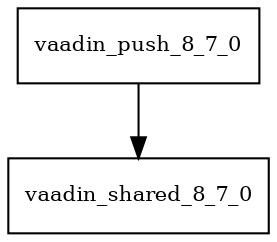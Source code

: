 digraph vaadin_push_8_7_0_dependencies {
  node [shape = box, fontsize=10.0];
  vaadin_push_8_7_0 -> vaadin_shared_8_7_0;
}
